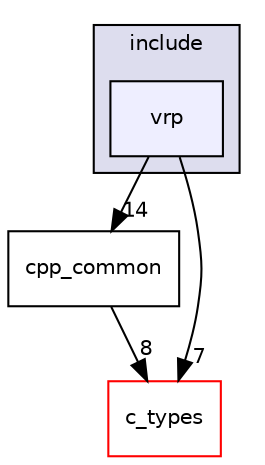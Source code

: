 digraph "vrp" {
  compound=true
  node [ fontsize="10", fontname="Helvetica"];
  edge [ labelfontsize="10", labelfontname="Helvetica"];
  subgraph clusterdir_d828925fd371daeaa4c854aa07a3082a {
    graph [ bgcolor="#ddddee", pencolor="black", label="include" fontname="Helvetica", fontsize="10", URL="dir_d828925fd371daeaa4c854aa07a3082a.html"]
  dir_eaef58fbaeb8ff3168af5f6c32618d6c [shape=box, label="vrp", style="filled", fillcolor="#eeeeff", pencolor="black", URL="dir_eaef58fbaeb8ff3168af5f6c32618d6c.html"];
  }
  dir_57c48c3ae7e9c811acaf538a4ef189c4 [shape=box label="cpp_common" URL="dir_57c48c3ae7e9c811acaf538a4ef189c4.html"];
  dir_381fbd6f4991b01d7f9af0ca809d871e [shape=box label="c_types" fillcolor="white" style="filled" color="red" URL="dir_381fbd6f4991b01d7f9af0ca809d871e.html"];
  dir_57c48c3ae7e9c811acaf538a4ef189c4->dir_381fbd6f4991b01d7f9af0ca809d871e [headlabel="8", labeldistance=1.5 headhref="dir_000019_000048.html"];
  dir_eaef58fbaeb8ff3168af5f6c32618d6c->dir_57c48c3ae7e9c811acaf538a4ef189c4 [headlabel="14", labeldistance=1.5 headhref="dir_000018_000019.html"];
  dir_eaef58fbaeb8ff3168af5f6c32618d6c->dir_381fbd6f4991b01d7f9af0ca809d871e [headlabel="7", labeldistance=1.5 headhref="dir_000018_000048.html"];
}
